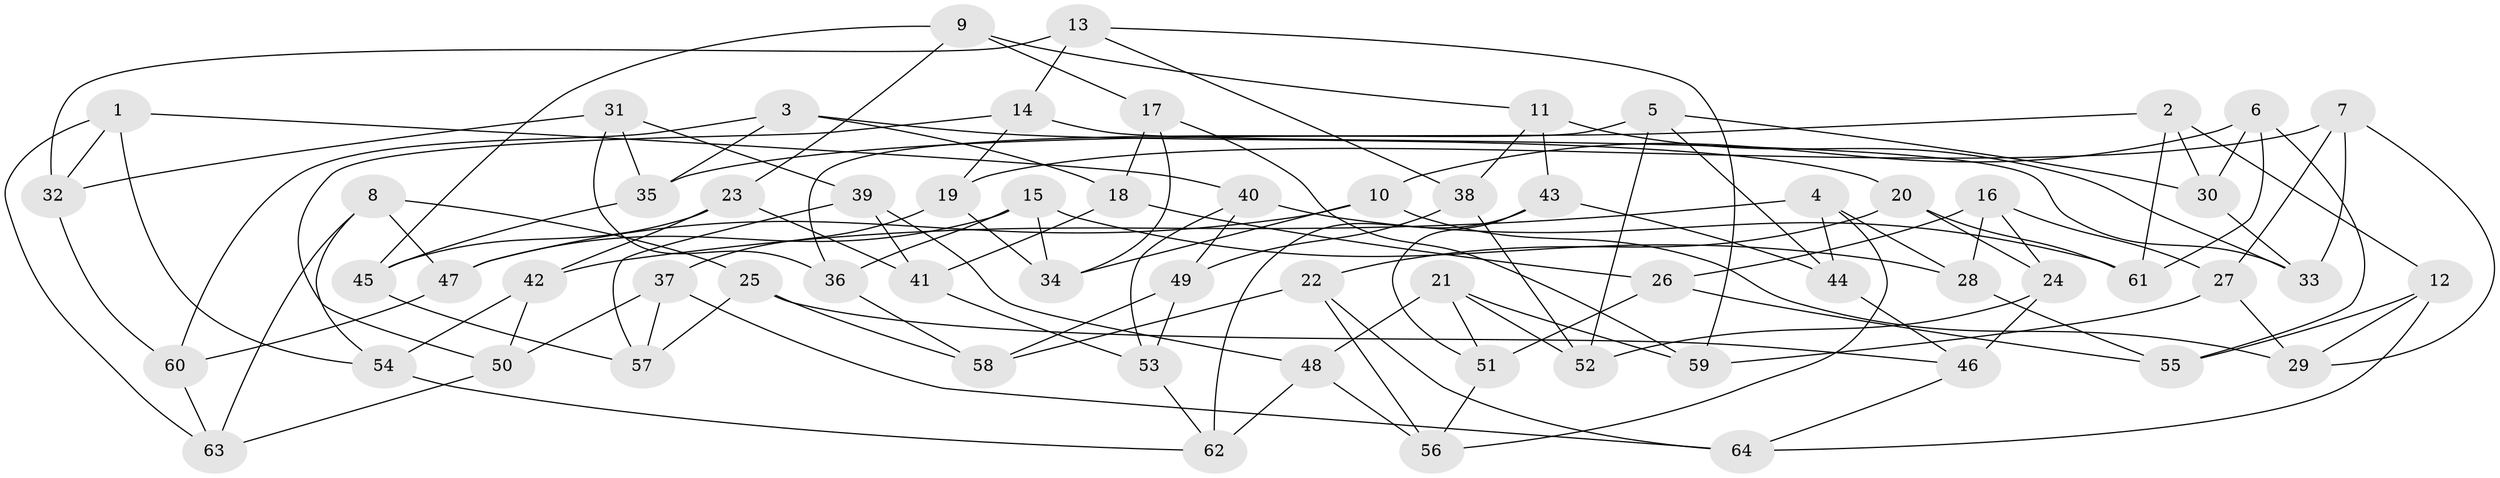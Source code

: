 // coarse degree distribution, {5: 0.21621621621621623, 6: 0.5135135135135135, 4: 0.2702702702702703}
// Generated by graph-tools (version 1.1) at 2025/42/03/06/25 10:42:16]
// undirected, 64 vertices, 128 edges
graph export_dot {
graph [start="1"]
  node [color=gray90,style=filled];
  1;
  2;
  3;
  4;
  5;
  6;
  7;
  8;
  9;
  10;
  11;
  12;
  13;
  14;
  15;
  16;
  17;
  18;
  19;
  20;
  21;
  22;
  23;
  24;
  25;
  26;
  27;
  28;
  29;
  30;
  31;
  32;
  33;
  34;
  35;
  36;
  37;
  38;
  39;
  40;
  41;
  42;
  43;
  44;
  45;
  46;
  47;
  48;
  49;
  50;
  51;
  52;
  53;
  54;
  55;
  56;
  57;
  58;
  59;
  60;
  61;
  62;
  63;
  64;
  1 -- 32;
  1 -- 54;
  1 -- 40;
  1 -- 63;
  2 -- 61;
  2 -- 12;
  2 -- 35;
  2 -- 30;
  3 -- 18;
  3 -- 35;
  3 -- 20;
  3 -- 60;
  4 -- 56;
  4 -- 28;
  4 -- 42;
  4 -- 44;
  5 -- 30;
  5 -- 44;
  5 -- 36;
  5 -- 52;
  6 -- 10;
  6 -- 61;
  6 -- 30;
  6 -- 55;
  7 -- 33;
  7 -- 29;
  7 -- 19;
  7 -- 27;
  8 -- 54;
  8 -- 63;
  8 -- 25;
  8 -- 47;
  9 -- 45;
  9 -- 17;
  9 -- 11;
  9 -- 23;
  10 -- 34;
  10 -- 29;
  10 -- 47;
  11 -- 43;
  11 -- 33;
  11 -- 38;
  12 -- 29;
  12 -- 64;
  12 -- 55;
  13 -- 59;
  13 -- 32;
  13 -- 14;
  13 -- 38;
  14 -- 33;
  14 -- 50;
  14 -- 19;
  15 -- 47;
  15 -- 34;
  15 -- 36;
  15 -- 28;
  16 -- 26;
  16 -- 27;
  16 -- 24;
  16 -- 28;
  17 -- 18;
  17 -- 59;
  17 -- 34;
  18 -- 26;
  18 -- 41;
  19 -- 37;
  19 -- 34;
  20 -- 24;
  20 -- 22;
  20 -- 61;
  21 -- 51;
  21 -- 48;
  21 -- 52;
  21 -- 59;
  22 -- 56;
  22 -- 64;
  22 -- 58;
  23 -- 45;
  23 -- 42;
  23 -- 41;
  24 -- 52;
  24 -- 46;
  25 -- 58;
  25 -- 46;
  25 -- 57;
  26 -- 51;
  26 -- 55;
  27 -- 59;
  27 -- 29;
  28 -- 55;
  30 -- 33;
  31 -- 32;
  31 -- 39;
  31 -- 36;
  31 -- 35;
  32 -- 60;
  35 -- 45;
  36 -- 58;
  37 -- 64;
  37 -- 57;
  37 -- 50;
  38 -- 52;
  38 -- 49;
  39 -- 41;
  39 -- 48;
  39 -- 57;
  40 -- 53;
  40 -- 61;
  40 -- 49;
  41 -- 53;
  42 -- 54;
  42 -- 50;
  43 -- 51;
  43 -- 44;
  43 -- 62;
  44 -- 46;
  45 -- 57;
  46 -- 64;
  47 -- 60;
  48 -- 56;
  48 -- 62;
  49 -- 58;
  49 -- 53;
  50 -- 63;
  51 -- 56;
  53 -- 62;
  54 -- 62;
  60 -- 63;
}
